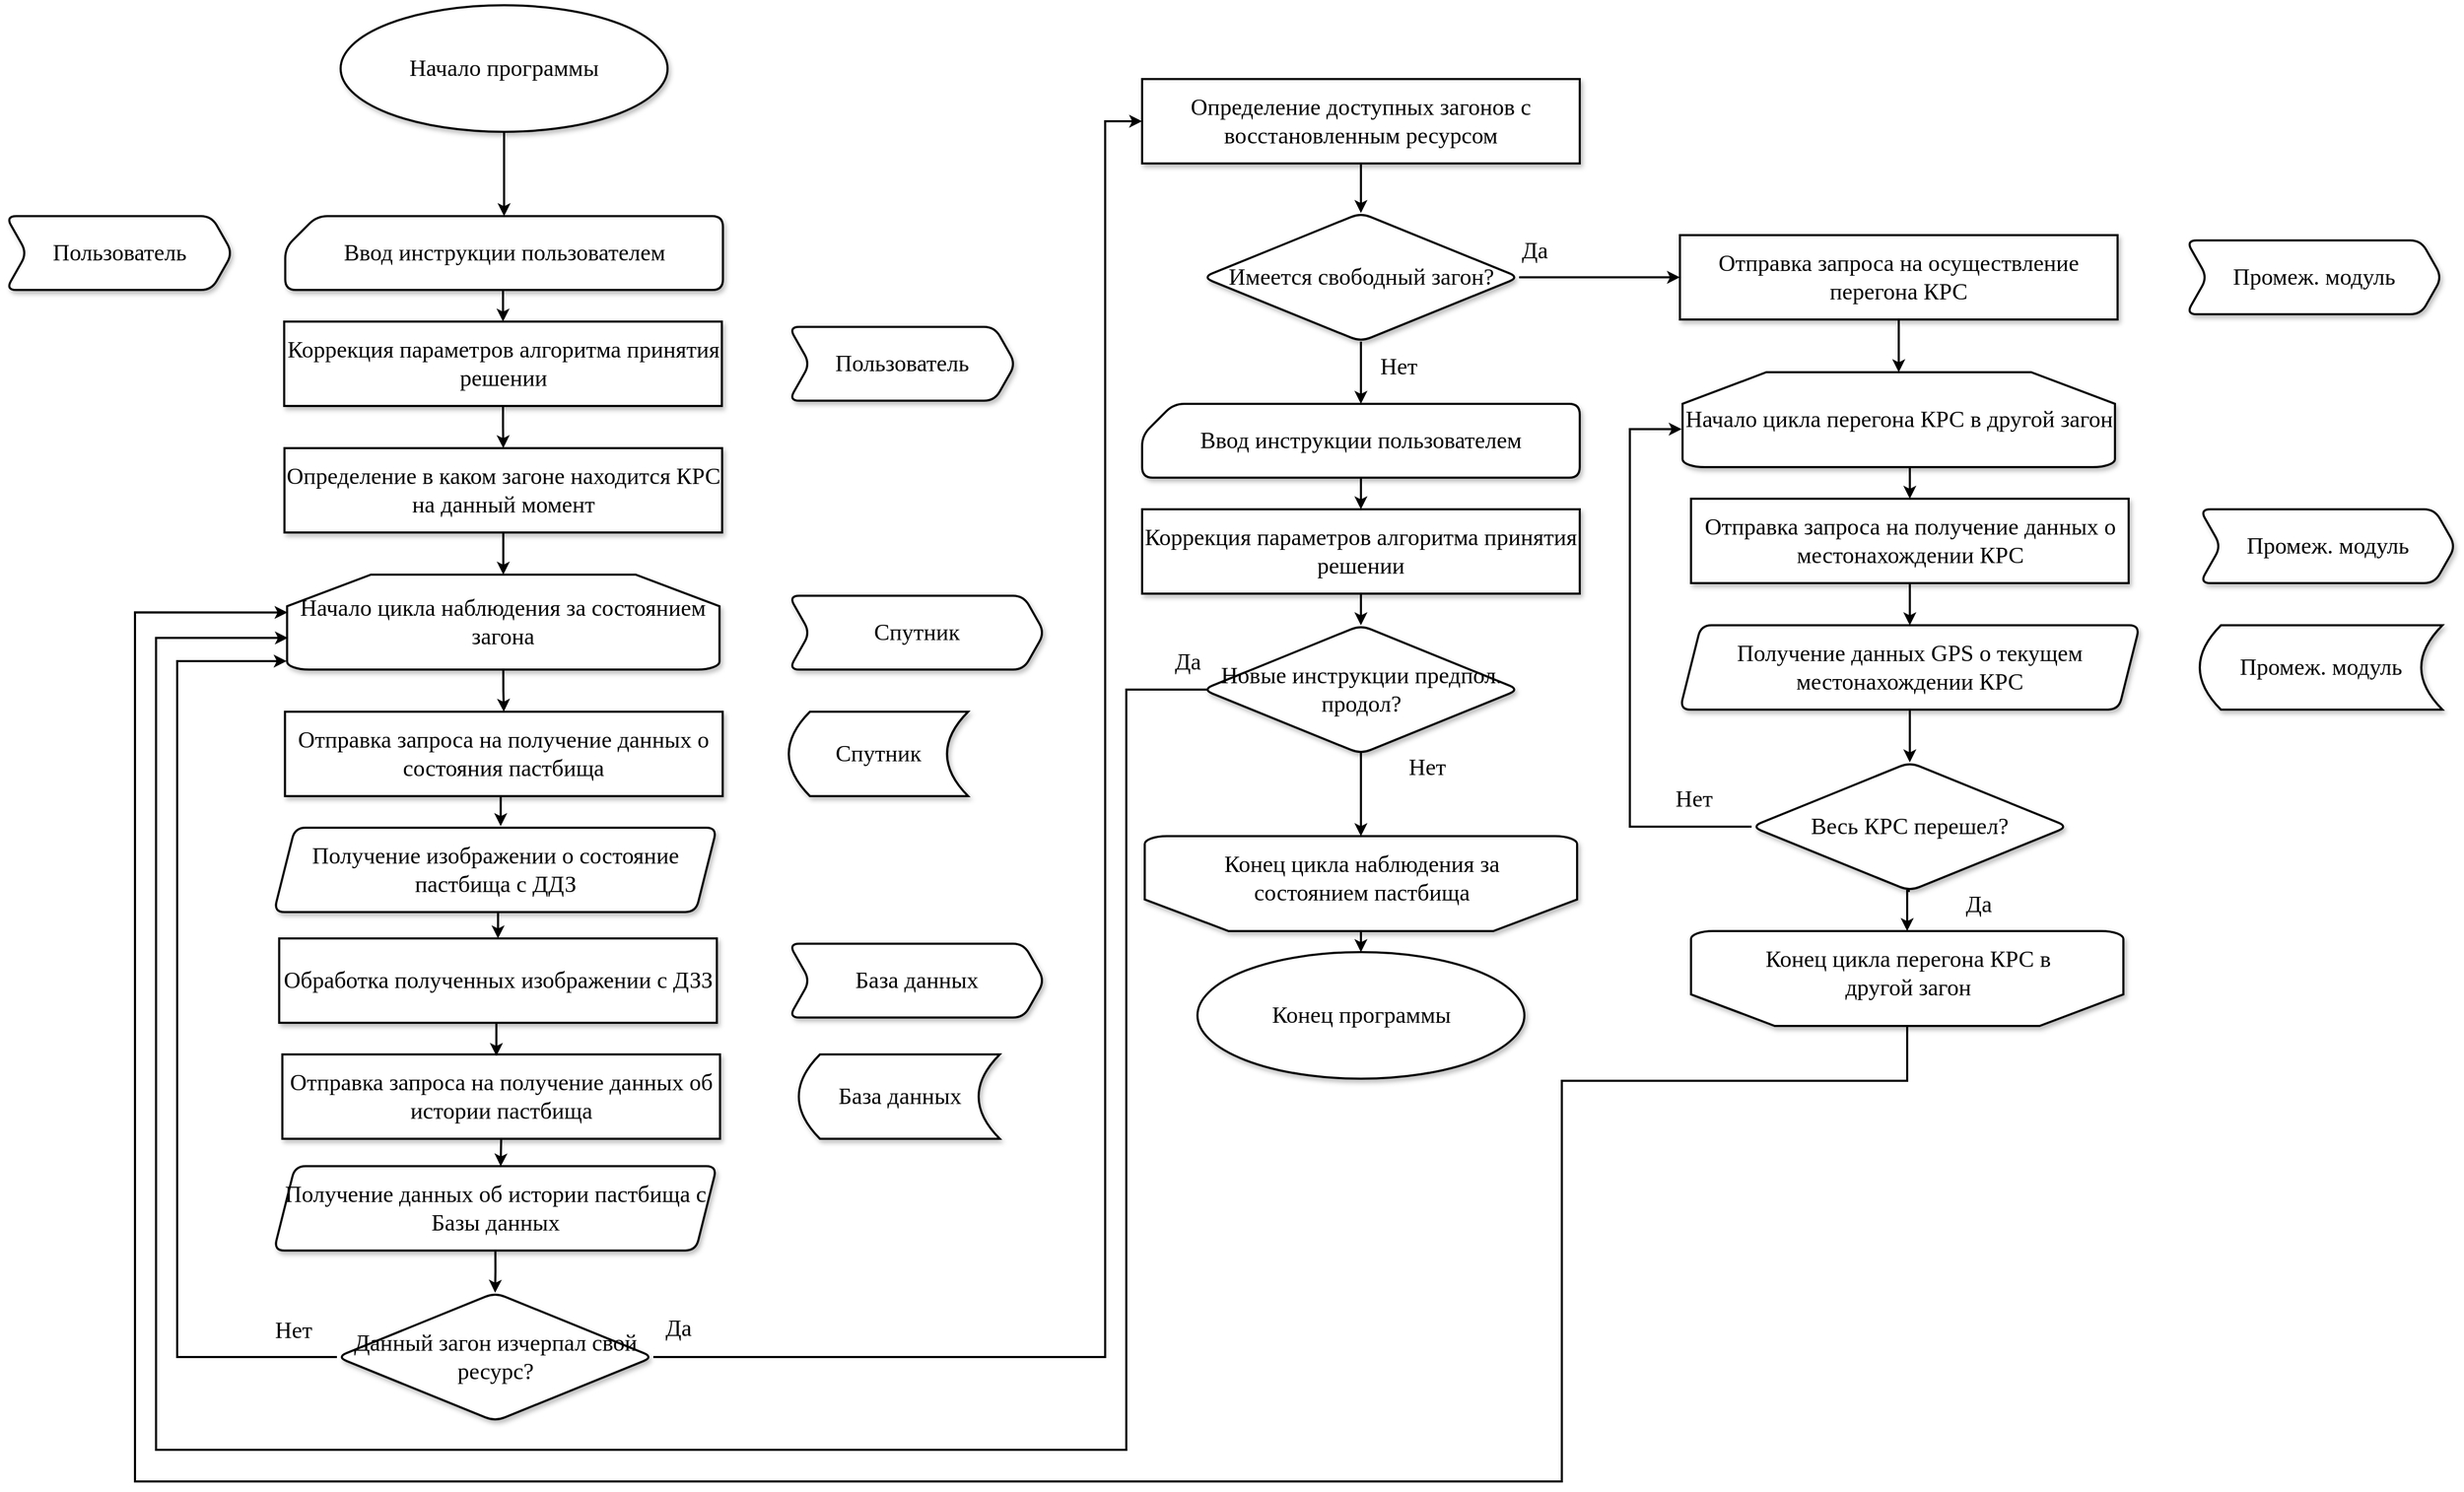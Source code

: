 <mxfile version="13.9.9" type="device"><diagram id="bFi8-XZkjR38sBcgHTQb" name="Page-1"><mxGraphModel dx="1422" dy="822" grid="1" gridSize="10" guides="1" tooltips="1" connect="1" arrows="1" fold="1" page="1" pageScale="1" pageWidth="1169" pageHeight="827" math="0" shadow="0"><root><mxCell id="0"/><mxCell id="1" parent="0"/><mxCell id="Co5cbFjXZecq965UtmEW-3" style="edgeStyle=orthogonalEdgeStyle;rounded=0;orthogonalLoop=1;jettySize=auto;html=1;exitX=0.5;exitY=1;exitDx=0;exitDy=0;entryX=0.5;entryY=0;entryDx=0;entryDy=0;strokeWidth=2;" edge="1" parent="1" source="e-T2P2M7QScNekjC2IlG-3" target="e-T2P2M7QScNekjC2IlG-33"><mxGeometry relative="1" as="geometry"/></mxCell><mxCell id="e-T2P2M7QScNekjC2IlG-3" value="Коррекция параметров алгоритма принятия решении" style="rounded=0;whiteSpace=wrap;html=1;shadow=1;glass=0;sketch=0;strokeWidth=2;fontFamily=Verdana;fontSize=22;" parent="1" vertex="1"><mxGeometry x="301.5" y="310" width="415" height="80" as="geometry"/></mxCell><mxCell id="e-T2P2M7QScNekjC2IlG-79" style="edgeStyle=orthogonalEdgeStyle;rounded=0;orthogonalLoop=1;jettySize=auto;html=1;exitX=0.5;exitY=1;exitDx=0;exitDy=0;entryX=0.5;entryY=0;entryDx=0;entryDy=0;strokeWidth=2;fillColor=#ffffff;fontFamily=Verdana;fontSize=22;" parent="1" source="e-T2P2M7QScNekjC2IlG-4" target="e-T2P2M7QScNekjC2IlG-51" edge="1"><mxGeometry relative="1" as="geometry"/></mxCell><mxCell id="e-T2P2M7QScNekjC2IlG-4" value="Получение изображении о состояние пастбища с ДДЗ" style="shape=parallelogram;perimeter=parallelogramPerimeter;whiteSpace=wrap;html=1;fixedSize=1;rounded=1;shadow=1;glass=0;sketch=0;strokeWidth=2;fontFamily=Verdana;fontSize=22;" parent="1" vertex="1"><mxGeometry x="291.75" y="790" width="420" height="80" as="geometry"/></mxCell><mxCell id="e-T2P2M7QScNekjC2IlG-70" style="edgeStyle=orthogonalEdgeStyle;rounded=0;orthogonalLoop=1;jettySize=auto;html=1;exitX=1;exitY=0.5;exitDx=0;exitDy=0;entryX=0;entryY=0.5;entryDx=0;entryDy=0;strokeWidth=2;fillColor=#ffffff;fontFamily=Verdana;fontSize=22;" parent="1" source="e-T2P2M7QScNekjC2IlG-5" target="e-T2P2M7QScNekjC2IlG-35" edge="1"><mxGeometry relative="1" as="geometry"><mxPoint x="982" y="120" as="sourcePoint"/><Array as="points"><mxPoint x="1080" y="1292"/><mxPoint x="1080" y="120"/></Array></mxGeometry></mxCell><mxCell id="e-T2P2M7QScNekjC2IlG-84" style="edgeStyle=orthogonalEdgeStyle;rounded=0;orthogonalLoop=1;jettySize=auto;html=1;exitX=0;exitY=0.5;exitDx=0;exitDy=0;entryX=-0.001;entryY=0.911;entryDx=0;entryDy=0;entryPerimeter=0;strokeWidth=2;fillColor=#ffffff;fontFamily=Verdana;fontSize=22;" parent="1" source="e-T2P2M7QScNekjC2IlG-5" target="e-T2P2M7QScNekjC2IlG-11" edge="1"><mxGeometry relative="1" as="geometry"><Array as="points"><mxPoint x="200" y="1292"/><mxPoint x="200" y="632"/></Array></mxGeometry></mxCell><mxCell id="e-T2P2M7QScNekjC2IlG-5" value="&lt;font style=&quot;font-size: 22px&quot;&gt;Данный загон изчерпал свой ресурс?&lt;/font&gt;" style="rhombus;whiteSpace=wrap;html=1;rounded=1;shadow=1;glass=0;sketch=0;strokeWidth=2;fontFamily=Verdana;fontSize=22;labelPosition=center;verticalLabelPosition=middle;align=center;verticalAlign=middle;" parent="1" vertex="1"><mxGeometry x="351.5" y="1231" width="300" height="122" as="geometry"/></mxCell><mxCell id="ansEejGBNnt-hUY4Amy4-2" style="edgeStyle=orthogonalEdgeStyle;rounded=0;orthogonalLoop=1;jettySize=auto;html=1;exitX=0.5;exitY=1;exitDx=0;exitDy=0;entryX=0.5;entryY=0;entryDx=0;entryDy=0;entryPerimeter=0;strokeWidth=2;" parent="1" source="e-T2P2M7QScNekjC2IlG-8" target="e-T2P2M7QScNekjC2IlG-10" edge="1"><mxGeometry relative="1" as="geometry"/></mxCell><mxCell id="e-T2P2M7QScNekjC2IlG-8" value="Начало программы" style="ellipse;whiteSpace=wrap;html=1;rounded=1;shadow=1;glass=0;sketch=0;strokeWidth=2;fontFamily=Verdana;fontSize=22;" parent="1" vertex="1"><mxGeometry x="355" y="10" width="310" height="120" as="geometry"/></mxCell><mxCell id="e-T2P2M7QScNekjC2IlG-9" value="Конец программы" style="ellipse;whiteSpace=wrap;html=1;rounded=1;shadow=1;glass=0;sketch=0;strokeWidth=2;fontFamily=Verdana;fontSize=22;" parent="1" vertex="1"><mxGeometry x="1167.5" y="908" width="310" height="120" as="geometry"/></mxCell><mxCell id="ansEejGBNnt-hUY4Amy4-3" style="edgeStyle=orthogonalEdgeStyle;rounded=0;orthogonalLoop=1;jettySize=auto;html=1;exitX=0.5;exitY=1;exitDx=0;exitDy=0;exitPerimeter=0;entryX=0.5;entryY=0;entryDx=0;entryDy=0;strokeWidth=2;" parent="1" source="e-T2P2M7QScNekjC2IlG-10" target="e-T2P2M7QScNekjC2IlG-3" edge="1"><mxGeometry relative="1" as="geometry"/></mxCell><mxCell id="e-T2P2M7QScNekjC2IlG-10" value="Ввод инструкции пользователем" style="shape=card;whiteSpace=wrap;html=1;rounded=1;shadow=1;glass=0;sketch=0;strokeWidth=2;fontFamily=Verdana;fontSize=22;" parent="1" vertex="1"><mxGeometry x="302.5" y="210" width="415" height="70" as="geometry"/></mxCell><mxCell id="Co5cbFjXZecq965UtmEW-2" style="edgeStyle=orthogonalEdgeStyle;rounded=0;orthogonalLoop=1;jettySize=auto;html=1;exitX=0.5;exitY=1;exitDx=0;exitDy=0;exitPerimeter=0;entryX=0.5;entryY=0;entryDx=0;entryDy=0;strokeWidth=2;" edge="1" parent="1" source="e-T2P2M7QScNekjC2IlG-11" target="e-T2P2M7QScNekjC2IlG-27"><mxGeometry relative="1" as="geometry"/></mxCell><mxCell id="e-T2P2M7QScNekjC2IlG-11" value="Начало цикла наблюдения за состоянием загона" style="strokeWidth=2;html=1;shape=mxgraph.flowchart.loop_limit;whiteSpace=wrap;rounded=1;shadow=1;glass=0;sketch=0;fontFamily=Verdana;fontSize=22;" parent="1" vertex="1"><mxGeometry x="304.25" y="550" width="410" height="90" as="geometry"/></mxCell><mxCell id="e-T2P2M7QScNekjC2IlG-16" value="" style="group" parent="1" vertex="1" connectable="0"><mxGeometry x="1117.5" y="798" width="410" height="90" as="geometry"/></mxCell><mxCell id="e-T2P2M7QScNekjC2IlG-12" value="" style="strokeWidth=2;shape=mxgraph.flowchart.loop_limit;whiteSpace=wrap;rounded=1;shadow=1;glass=0;sketch=0;fontFamily=Verdana;fontSize=22;rotation=-180;horizontal=1;verticalAlign=middle;labelPosition=center;verticalLabelPosition=middle;align=center;html=1;flipH=0;flipV=0;direction=east;" parent="e-T2P2M7QScNekjC2IlG-16" vertex="1"><mxGeometry width="410" height="90" as="geometry"/></mxCell><mxCell id="e-T2P2M7QScNekjC2IlG-15" value="&lt;span style=&quot;background-color: rgb(255 , 255 , 255)&quot;&gt;Конец цикла наблюдения за &lt;br&gt;состоянием пастбища&lt;/span&gt;" style="text;html=1;align=center;verticalAlign=middle;resizable=0;points=[];autosize=1;fontSize=22;fontFamily=Verdana;" parent="e-T2P2M7QScNekjC2IlG-16" vertex="1"><mxGeometry x="35" y="10" width="340" height="60" as="geometry"/></mxCell><mxCell id="Co5cbFjXZecq965UtmEW-7" style="edgeStyle=orthogonalEdgeStyle;rounded=0;orthogonalLoop=1;jettySize=auto;html=1;exitX=0.5;exitY=1;exitDx=0;exitDy=0;entryX=0.5;entryY=0;entryDx=0;entryDy=0;strokeWidth=2;" edge="1" parent="1" source="e-T2P2M7QScNekjC2IlG-17" target="e-T2P2M7QScNekjC2IlG-5"><mxGeometry relative="1" as="geometry"/></mxCell><mxCell id="e-T2P2M7QScNekjC2IlG-17" value="Получение данных об истории пастбища с Базы данных" style="shape=parallelogram;perimeter=parallelogramPerimeter;whiteSpace=wrap;html=1;fixedSize=1;rounded=1;shadow=1;glass=0;sketch=0;strokeWidth=2;fontFamily=Verdana;fontSize=22;" parent="1" vertex="1"><mxGeometry x="291.75" y="1111" width="420" height="80" as="geometry"/></mxCell><mxCell id="e-T2P2M7QScNekjC2IlG-21" value="Спутник" style="shape=dataStorage;whiteSpace=wrap;html=1;fixedSize=1;rounded=1;shadow=1;glass=0;sketch=0;strokeWidth=2;fontFamily=Verdana;fontSize=22;" parent="1" vertex="1"><mxGeometry x="780" y="680" width="170" height="80" as="geometry"/></mxCell><mxCell id="e-T2P2M7QScNekjC2IlG-78" style="edgeStyle=orthogonalEdgeStyle;rounded=0;orthogonalLoop=1;jettySize=auto;html=1;exitX=0.5;exitY=1;exitDx=0;exitDy=0;entryX=0.512;entryY=-0.019;entryDx=0;entryDy=0;entryPerimeter=0;strokeWidth=2;fillColor=#ffffff;fontFamily=Verdana;fontSize=22;" parent="1" source="e-T2P2M7QScNekjC2IlG-27" target="e-T2P2M7QScNekjC2IlG-4" edge="1"><mxGeometry relative="1" as="geometry"/></mxCell><mxCell id="e-T2P2M7QScNekjC2IlG-27" value="Отправка запроса на получение данных о состояния пастбища" style="rounded=0;whiteSpace=wrap;html=1;shadow=1;glass=0;sketch=0;strokeWidth=2;fontFamily=Verdana;fontSize=22;" parent="1" vertex="1"><mxGeometry x="302.25" y="680" width="415" height="80" as="geometry"/></mxCell><mxCell id="e-T2P2M7QScNekjC2IlG-28" value="Спутник" style="shape=step;perimeter=stepPerimeter;whiteSpace=wrap;html=1;fixedSize=1;rounded=1;shadow=1;glass=0;sketch=0;strokeWidth=2;fontFamily=Verdana;fontSize=22;" parent="1" vertex="1"><mxGeometry x="780" y="570" width="242.5" height="70" as="geometry"/></mxCell><mxCell id="e-T2P2M7QScNekjC2IlG-30" value="База данных" style="shape=dataStorage;whiteSpace=wrap;html=1;fixedSize=1;rounded=1;shadow=1;glass=0;sketch=0;strokeWidth=2;fontFamily=Verdana;fontSize=22;" parent="1" vertex="1"><mxGeometry x="789.5" y="1005" width="190.5" height="80" as="geometry"/></mxCell><mxCell id="e-T2P2M7QScNekjC2IlG-81" style="edgeStyle=orthogonalEdgeStyle;rounded=0;orthogonalLoop=1;jettySize=auto;html=1;exitX=0.5;exitY=1;exitDx=0;exitDy=0;entryX=0.512;entryY=0.003;entryDx=0;entryDy=0;entryPerimeter=0;strokeWidth=2;fillColor=#ffffff;fontFamily=Verdana;fontSize=22;" parent="1" source="e-T2P2M7QScNekjC2IlG-31" target="e-T2P2M7QScNekjC2IlG-17" edge="1"><mxGeometry relative="1" as="geometry"/></mxCell><mxCell id="e-T2P2M7QScNekjC2IlG-31" value="Отправка запроса на получение данных об истории пастбища" style="rounded=0;whiteSpace=wrap;html=1;shadow=1;glass=0;sketch=0;strokeWidth=2;fontFamily=Verdana;fontSize=22;" parent="1" vertex="1"><mxGeometry x="299.75" y="1005" width="415" height="80" as="geometry"/></mxCell><mxCell id="e-T2P2M7QScNekjC2IlG-32" value="База данных" style="shape=step;perimeter=stepPerimeter;whiteSpace=wrap;html=1;fixedSize=1;rounded=1;shadow=1;glass=0;sketch=0;strokeWidth=2;fontFamily=Verdana;fontSize=22;" parent="1" vertex="1"><mxGeometry x="780" y="900" width="242.5" height="70" as="geometry"/></mxCell><mxCell id="Co5cbFjXZecq965UtmEW-4" style="edgeStyle=orthogonalEdgeStyle;rounded=0;orthogonalLoop=1;jettySize=auto;html=1;exitX=0.5;exitY=1;exitDx=0;exitDy=0;entryX=0.5;entryY=0;entryDx=0;entryDy=0;entryPerimeter=0;strokeWidth=2;" edge="1" parent="1" source="e-T2P2M7QScNekjC2IlG-33" target="e-T2P2M7QScNekjC2IlG-11"><mxGeometry relative="1" as="geometry"/></mxCell><mxCell id="e-T2P2M7QScNekjC2IlG-33" value="Определение в каком загоне находится КРС на данный момент" style="rounded=0;whiteSpace=wrap;html=1;shadow=1;glass=0;sketch=0;strokeWidth=2;fontFamily=Verdana;fontSize=22;" parent="1" vertex="1"><mxGeometry x="301.75" y="430" width="415" height="80" as="geometry"/></mxCell><mxCell id="e-T2P2M7QScNekjC2IlG-55" style="edgeStyle=orthogonalEdgeStyle;rounded=0;orthogonalLoop=1;jettySize=auto;html=1;exitX=0.5;exitY=1;exitDx=0;exitDy=0;entryX=0.5;entryY=0;entryDx=0;entryDy=0;entryPerimeter=0;strokeWidth=2;fillColor=#ffffff;fontFamily=Verdana;fontSize=22;" parent="1" source="e-T2P2M7QScNekjC2IlG-34" target="e-T2P2M7QScNekjC2IlG-48" edge="1"><mxGeometry relative="1" as="geometry"/></mxCell><mxCell id="e-T2P2M7QScNekjC2IlG-69" style="edgeStyle=orthogonalEdgeStyle;rounded=0;orthogonalLoop=1;jettySize=auto;html=1;exitX=1;exitY=0.5;exitDx=0;exitDy=0;entryX=0;entryY=0.5;entryDx=0;entryDy=0;strokeWidth=2;fillColor=#ffffff;fontFamily=Verdana;fontSize=22;" parent="1" source="e-T2P2M7QScNekjC2IlG-34" target="e-T2P2M7QScNekjC2IlG-36" edge="1"><mxGeometry relative="1" as="geometry"/></mxCell><mxCell id="e-T2P2M7QScNekjC2IlG-34" value="Имеется свободный загон?" style="rhombus;whiteSpace=wrap;html=1;rounded=1;shadow=1;glass=0;sketch=0;strokeWidth=2;fontFamily=Verdana;fontSize=22;" parent="1" vertex="1"><mxGeometry x="1172.5" y="207" width="300" height="122" as="geometry"/></mxCell><mxCell id="e-T2P2M7QScNekjC2IlG-53" style="edgeStyle=orthogonalEdgeStyle;rounded=0;orthogonalLoop=1;jettySize=auto;html=1;entryX=0.5;entryY=0;entryDx=0;entryDy=0;strokeWidth=2;fillColor=#ffffff;fontFamily=Verdana;fontSize=22;" parent="1" source="e-T2P2M7QScNekjC2IlG-35" target="e-T2P2M7QScNekjC2IlG-34" edge="1"><mxGeometry relative="1" as="geometry"/></mxCell><mxCell id="e-T2P2M7QScNekjC2IlG-35" value="Определение доступных загонов с восстановленным ресурсом" style="rounded=0;whiteSpace=wrap;html=1;shadow=1;glass=0;sketch=0;strokeWidth=2;fontFamily=Verdana;fontSize=22;" parent="1" vertex="1"><mxGeometry x="1115" y="80" width="415" height="80" as="geometry"/></mxCell><mxCell id="e-T2P2M7QScNekjC2IlG-58" style="edgeStyle=orthogonalEdgeStyle;rounded=0;orthogonalLoop=1;jettySize=auto;html=1;entryX=0.5;entryY=0;entryDx=0;entryDy=0;entryPerimeter=0;strokeWidth=2;fillColor=#ffffff;fontFamily=Verdana;fontSize=22;" parent="1" source="e-T2P2M7QScNekjC2IlG-36" target="e-T2P2M7QScNekjC2IlG-38" edge="1"><mxGeometry relative="1" as="geometry"/></mxCell><mxCell id="e-T2P2M7QScNekjC2IlG-36" value="Отправка запроса на осуществление перегона КРС" style="rounded=0;whiteSpace=wrap;html=1;shadow=1;glass=0;sketch=0;strokeWidth=2;fontFamily=Verdana;fontSize=22;" parent="1" vertex="1"><mxGeometry x="1625" y="228" width="415" height="80" as="geometry"/></mxCell><mxCell id="e-T2P2M7QScNekjC2IlG-37" value="Промеж. модуль" style="shape=step;perimeter=stepPerimeter;whiteSpace=wrap;html=1;fixedSize=1;rounded=1;shadow=1;glass=0;sketch=0;strokeWidth=2;fontFamily=Verdana;fontSize=22;" parent="1" vertex="1"><mxGeometry x="2105" y="233" width="242.5" height="70" as="geometry"/></mxCell><mxCell id="e-T2P2M7QScNekjC2IlG-59" style="edgeStyle=orthogonalEdgeStyle;rounded=0;orthogonalLoop=1;jettySize=auto;html=1;exitX=0.5;exitY=1;exitDx=0;exitDy=0;exitPerimeter=0;entryX=0.5;entryY=0;entryDx=0;entryDy=0;strokeWidth=2;fillColor=#ffffff;fontFamily=Verdana;fontSize=22;" parent="1" source="e-T2P2M7QScNekjC2IlG-38" target="e-T2P2M7QScNekjC2IlG-44" edge="1"><mxGeometry relative="1" as="geometry"/></mxCell><mxCell id="e-T2P2M7QScNekjC2IlG-38" value="Начало цикла перегона КРС в другой загон" style="strokeWidth=2;html=1;shape=mxgraph.flowchart.loop_limit;whiteSpace=wrap;rounded=1;shadow=1;glass=0;sketch=0;fontFamily=Verdana;fontSize=22;" parent="1" vertex="1"><mxGeometry x="1627.5" y="358" width="410" height="90" as="geometry"/></mxCell><mxCell id="e-T2P2M7QScNekjC2IlG-39" value="" style="group" parent="1" vertex="1" connectable="0"><mxGeometry x="1635.5" y="888" width="460" height="90" as="geometry"/></mxCell><mxCell id="e-T2P2M7QScNekjC2IlG-40" value="" style="strokeWidth=2;shape=mxgraph.flowchart.loop_limit;whiteSpace=wrap;rounded=1;shadow=1;glass=0;sketch=0;fontFamily=Verdana;fontSize=22;rotation=-180;horizontal=1;verticalAlign=middle;labelPosition=center;verticalLabelPosition=middle;align=center;html=1;flipH=0;flipV=0;direction=east;" parent="e-T2P2M7QScNekjC2IlG-39" vertex="1"><mxGeometry width="410" height="90" as="geometry"/></mxCell><mxCell id="e-T2P2M7QScNekjC2IlG-41" value="&lt;span&gt;Конец цикла перегона КРС в&lt;br&gt;другой загон&lt;/span&gt;" style="text;html=1;align=center;verticalAlign=middle;resizable=0;points=[];autosize=1;fontSize=22;fontFamily=Verdana;" parent="e-T2P2M7QScNekjC2IlG-39" vertex="1"><mxGeometry x="35" y="10" width="340" height="60" as="geometry"/></mxCell><mxCell id="e-T2P2M7QScNekjC2IlG-61" style="edgeStyle=orthogonalEdgeStyle;rounded=0;orthogonalLoop=1;jettySize=auto;html=1;exitX=0.5;exitY=1;exitDx=0;exitDy=0;entryX=0.5;entryY=0;entryDx=0;entryDy=0;strokeWidth=2;fillColor=#ffffff;fontFamily=Verdana;fontSize=22;" parent="1" source="e-T2P2M7QScNekjC2IlG-43" target="e-T2P2M7QScNekjC2IlG-50" edge="1"><mxGeometry relative="1" as="geometry"/></mxCell><mxCell id="e-T2P2M7QScNekjC2IlG-43" value="Получение данных GPS о текущем местонахождении КРС" style="shape=parallelogram;perimeter=parallelogramPerimeter;whiteSpace=wrap;html=1;fixedSize=1;rounded=1;shadow=1;glass=0;sketch=0;strokeWidth=2;fontFamily=Verdana;fontSize=22;" parent="1" vertex="1"><mxGeometry x="1625" y="598" width="436" height="80" as="geometry"/></mxCell><mxCell id="e-T2P2M7QScNekjC2IlG-60" style="edgeStyle=orthogonalEdgeStyle;rounded=0;orthogonalLoop=1;jettySize=auto;html=1;exitX=0.5;exitY=1;exitDx=0;exitDy=0;entryX=0.5;entryY=0;entryDx=0;entryDy=0;strokeWidth=2;fillColor=#ffffff;fontFamily=Verdana;fontSize=22;" parent="1" source="e-T2P2M7QScNekjC2IlG-44" target="e-T2P2M7QScNekjC2IlG-43" edge="1"><mxGeometry relative="1" as="geometry"/></mxCell><mxCell id="e-T2P2M7QScNekjC2IlG-44" value="Отправка запроса на получение данных о местонахождении КРС" style="rounded=0;whiteSpace=wrap;html=1;shadow=1;glass=0;sketch=0;strokeWidth=2;fontFamily=Verdana;fontSize=22;" parent="1" vertex="1"><mxGeometry x="1635.5" y="478" width="415" height="80" as="geometry"/></mxCell><mxCell id="e-T2P2M7QScNekjC2IlG-45" value="Промеж. модуль" style="shape=step;perimeter=stepPerimeter;whiteSpace=wrap;html=1;fixedSize=1;rounded=1;shadow=1;glass=0;sketch=0;strokeWidth=2;fontFamily=Verdana;fontSize=22;" parent="1" vertex="1"><mxGeometry x="2118" y="488" width="242.5" height="70" as="geometry"/></mxCell><mxCell id="e-T2P2M7QScNekjC2IlG-46" value="Промеж. модуль" style="shape=dataStorage;whiteSpace=wrap;html=1;fixedSize=1;rounded=1;shadow=1;glass=0;sketch=0;strokeWidth=2;fontFamily=Verdana;fontSize=22;" parent="1" vertex="1"><mxGeometry x="2118" y="598" width="230" height="80" as="geometry"/></mxCell><mxCell id="e-T2P2M7QScNekjC2IlG-87" style="edgeStyle=orthogonalEdgeStyle;rounded=0;orthogonalLoop=1;jettySize=auto;html=1;exitX=0.014;exitY=0.5;exitDx=0;exitDy=0;strokeWidth=2;fillColor=#ffffff;fontFamily=Verdana;fontSize=22;exitPerimeter=0;" parent="1" source="e-T2P2M7QScNekjC2IlG-90" edge="1"><mxGeometry relative="1" as="geometry"><Array as="points"><mxPoint x="1100" y="659"/><mxPoint x="1100" y="1380"/><mxPoint x="180" y="1380"/><mxPoint x="180" y="610"/><mxPoint x="305" y="610"/></Array><mxPoint x="305" y="610" as="targetPoint"/></mxGeometry></mxCell><mxCell id="e-T2P2M7QScNekjC2IlG-92" style="edgeStyle=orthogonalEdgeStyle;rounded=0;orthogonalLoop=1;jettySize=auto;html=1;exitX=0.5;exitY=1;exitDx=0;exitDy=0;entryX=0.5;entryY=0;entryDx=0;entryDy=0;strokeWidth=2;fillColor=#ffffff;fontFamily=Verdana;fontSize=22;" parent="1" source="e-T2P2M7QScNekjC2IlG-47" target="e-T2P2M7QScNekjC2IlG-90" edge="1"><mxGeometry relative="1" as="geometry"/></mxCell><mxCell id="e-T2P2M7QScNekjC2IlG-47" value="Коррекция параметров алгоритма принятия решении" style="rounded=0;whiteSpace=wrap;html=1;shadow=1;glass=0;sketch=0;strokeWidth=2;fontFamily=Verdana;fontSize=22;" parent="1" vertex="1"><mxGeometry x="1115" y="488" width="415" height="80" as="geometry"/></mxCell><mxCell id="e-T2P2M7QScNekjC2IlG-56" style="edgeStyle=orthogonalEdgeStyle;rounded=0;orthogonalLoop=1;jettySize=auto;html=1;entryX=0.5;entryY=0;entryDx=0;entryDy=0;strokeWidth=2;fillColor=#ffffff;fontFamily=Verdana;fontSize=22;" parent="1" source="e-T2P2M7QScNekjC2IlG-48" target="e-T2P2M7QScNekjC2IlG-47" edge="1"><mxGeometry relative="1" as="geometry"/></mxCell><mxCell id="e-T2P2M7QScNekjC2IlG-48" value="Ввод инструкции пользователем" style="shape=card;whiteSpace=wrap;html=1;rounded=1;shadow=1;glass=0;sketch=0;strokeWidth=2;fontFamily=Verdana;fontSize=22;" parent="1" vertex="1"><mxGeometry x="1115" y="388" width="415" height="70" as="geometry"/></mxCell><mxCell id="e-T2P2M7QScNekjC2IlG-49" value="Пользователь" style="shape=step;perimeter=stepPerimeter;whiteSpace=wrap;html=1;fixedSize=1;rounded=1;shadow=1;glass=0;sketch=0;strokeWidth=2;fontFamily=Verdana;fontSize=22;" parent="1" vertex="1"><mxGeometry x="780" y="315" width="215" height="70" as="geometry"/></mxCell><mxCell id="e-T2P2M7QScNekjC2IlG-62" style="edgeStyle=orthogonalEdgeStyle;rounded=0;orthogonalLoop=1;jettySize=auto;html=1;exitX=0.5;exitY=1;exitDx=0;exitDy=0;entryX=0.5;entryY=1;entryDx=0;entryDy=0;entryPerimeter=0;strokeWidth=2;fillColor=#ffffff;fontFamily=Verdana;fontSize=22;" parent="1" source="e-T2P2M7QScNekjC2IlG-50" target="e-T2P2M7QScNekjC2IlG-40" edge="1"><mxGeometry relative="1" as="geometry"/></mxCell><mxCell id="e-T2P2M7QScNekjC2IlG-64" style="edgeStyle=orthogonalEdgeStyle;rounded=0;orthogonalLoop=1;jettySize=auto;html=1;exitX=0;exitY=0.5;exitDx=0;exitDy=0;entryX=-0.002;entryY=0.6;entryDx=0;entryDy=0;entryPerimeter=0;strokeWidth=2;fillColor=#ffffff;fontFamily=Verdana;fontSize=22;" parent="1" source="e-T2P2M7QScNekjC2IlG-50" target="e-T2P2M7QScNekjC2IlG-38" edge="1"><mxGeometry relative="1" as="geometry"><Array as="points"><mxPoint x="1577.5" y="789"/><mxPoint x="1577.5" y="412"/></Array></mxGeometry></mxCell><mxCell id="e-T2P2M7QScNekjC2IlG-50" value="Весь КРС перешел?" style="rhombus;whiteSpace=wrap;html=1;rounded=1;shadow=1;glass=0;sketch=0;strokeWidth=2;fontFamily=Verdana;fontSize=22;" parent="1" vertex="1"><mxGeometry x="1693" y="728" width="300" height="122" as="geometry"/></mxCell><mxCell id="e-T2P2M7QScNekjC2IlG-80" style="edgeStyle=orthogonalEdgeStyle;rounded=0;orthogonalLoop=1;jettySize=auto;html=1;exitX=0.5;exitY=1;exitDx=0;exitDy=0;entryX=0.489;entryY=0.018;entryDx=0;entryDy=0;entryPerimeter=0;strokeWidth=2;fillColor=#ffffff;fontFamily=Verdana;fontSize=22;" parent="1" source="e-T2P2M7QScNekjC2IlG-51" target="e-T2P2M7QScNekjC2IlG-31" edge="1"><mxGeometry relative="1" as="geometry"/></mxCell><mxCell id="e-T2P2M7QScNekjC2IlG-51" value="Обработка полученных изображении с ДЗЗ" style="rounded=0;whiteSpace=wrap;html=1;shadow=1;glass=0;sketch=0;strokeWidth=2;fontFamily=Verdana;fontSize=22;" parent="1" vertex="1"><mxGeometry x="296.75" y="895" width="415" height="80" as="geometry"/></mxCell><mxCell id="e-T2P2M7QScNekjC2IlG-63" style="edgeStyle=orthogonalEdgeStyle;rounded=0;orthogonalLoop=1;jettySize=auto;html=1;exitX=0.5;exitY=0;exitDx=0;exitDy=0;exitPerimeter=0;entryX=0.001;entryY=0.398;entryDx=0;entryDy=0;entryPerimeter=0;strokeWidth=2;fillColor=#ffffff;fontFamily=Verdana;fontSize=22;" parent="1" source="e-T2P2M7QScNekjC2IlG-40" target="e-T2P2M7QScNekjC2IlG-11" edge="1"><mxGeometry relative="1" as="geometry"><Array as="points"><mxPoint x="1841" y="1030"/><mxPoint x="1513" y="1030"/><mxPoint x="1513" y="1410"/><mxPoint x="160" y="1410"/><mxPoint x="160" y="586"/></Array></mxGeometry></mxCell><mxCell id="e-T2P2M7QScNekjC2IlG-29" value="Пользователь" style="shape=step;perimeter=stepPerimeter;whiteSpace=wrap;html=1;fixedSize=1;rounded=1;shadow=1;glass=0;sketch=0;strokeWidth=2;fontFamily=Verdana;fontSize=22;" parent="1" vertex="1"><mxGeometry x="37.5" y="210" width="215" height="70" as="geometry"/></mxCell><mxCell id="e-T2P2M7QScNekjC2IlG-65" value="Нет" style="text;html=1;align=center;verticalAlign=middle;resizable=0;points=[];autosize=1;fontSize=22;fontFamily=Verdana;fontStyle=0" parent="1" vertex="1"><mxGeometry x="1607.5" y="748" width="60" height="30" as="geometry"/></mxCell><mxCell id="e-T2P2M7QScNekjC2IlG-66" value="Да" style="text;html=1;align=center;verticalAlign=middle;resizable=0;points=[];autosize=1;fontSize=22;fontFamily=Verdana;fontStyle=0" parent="1" vertex="1"><mxGeometry x="1887.5" y="848" width="40" height="30" as="geometry"/></mxCell><mxCell id="e-T2P2M7QScNekjC2IlG-67" value="Нет" style="text;html=1;align=center;verticalAlign=middle;resizable=0;points=[];autosize=1;fontSize=22;fontFamily=Verdana;fontStyle=0" parent="1" vertex="1"><mxGeometry x="1327.5" y="338" width="60" height="30" as="geometry"/></mxCell><mxCell id="e-T2P2M7QScNekjC2IlG-68" value="Да" style="text;html=1;align=center;verticalAlign=middle;resizable=0;points=[];autosize=1;fontSize=22;fontFamily=Verdana;fontStyle=0" parent="1" vertex="1"><mxGeometry x="1466.5" y="228" width="40" height="30" as="geometry"/></mxCell><mxCell id="e-T2P2M7QScNekjC2IlG-85" value="Нет" style="text;html=1;align=center;verticalAlign=middle;resizable=0;points=[];autosize=1;fontSize=22;fontFamily=Verdana;fontStyle=0" parent="1" vertex="1"><mxGeometry x="280" y="1252" width="60" height="30" as="geometry"/></mxCell><mxCell id="e-T2P2M7QScNekjC2IlG-86" value="Да" style="text;html=1;align=center;verticalAlign=middle;resizable=0;points=[];autosize=1;fontSize=22;fontFamily=Verdana;fontStyle=0" parent="1" vertex="1"><mxGeometry x="654.5" y="1250" width="40" height="30" as="geometry"/></mxCell><mxCell id="e-T2P2M7QScNekjC2IlG-89" style="edgeStyle=orthogonalEdgeStyle;rounded=0;orthogonalLoop=1;jettySize=auto;html=1;exitX=0.5;exitY=0;exitDx=0;exitDy=0;exitPerimeter=0;entryX=0.5;entryY=0;entryDx=0;entryDy=0;strokeWidth=2;fillColor=#ffffff;fontFamily=Verdana;fontSize=22;" parent="1" source="e-T2P2M7QScNekjC2IlG-12" target="e-T2P2M7QScNekjC2IlG-9" edge="1"><mxGeometry relative="1" as="geometry"/></mxCell><mxCell id="e-T2P2M7QScNekjC2IlG-91" style="edgeStyle=orthogonalEdgeStyle;rounded=0;orthogonalLoop=1;jettySize=auto;html=1;exitX=0.5;exitY=0.979;exitDx=0;exitDy=0;entryX=0.5;entryY=1;entryDx=0;entryDy=0;entryPerimeter=0;strokeWidth=2;fillColor=#ffffff;fontFamily=Verdana;fontSize=22;exitPerimeter=0;" parent="1" source="e-T2P2M7QScNekjC2IlG-90" target="e-T2P2M7QScNekjC2IlG-12" edge="1"><mxGeometry relative="1" as="geometry"/></mxCell><mxCell id="e-T2P2M7QScNekjC2IlG-90" value="Новые инструкции предпол. продол?" style="rhombus;whiteSpace=wrap;html=1;rounded=1;shadow=1;glass=0;sketch=0;strokeWidth=2;fontFamily=Verdana;fontSize=22;" parent="1" vertex="1"><mxGeometry x="1172.5" y="598" width="300" height="122" as="geometry"/></mxCell><mxCell id="e-T2P2M7QScNekjC2IlG-93" value="Нет" style="text;html=1;align=center;verticalAlign=middle;resizable=0;points=[];autosize=1;fontSize=22;fontFamily=Verdana;fontStyle=0" parent="1" vertex="1"><mxGeometry x="1355" y="718" width="60" height="30" as="geometry"/></mxCell><mxCell id="e-T2P2M7QScNekjC2IlG-94" value="Да" style="text;html=1;align=center;verticalAlign=middle;resizable=0;points=[];autosize=1;fontSize=22;fontFamily=Verdana;fontStyle=0" parent="1" vertex="1"><mxGeometry x="1137.5" y="618" width="40" height="30" as="geometry"/></mxCell></root></mxGraphModel></diagram></mxfile>